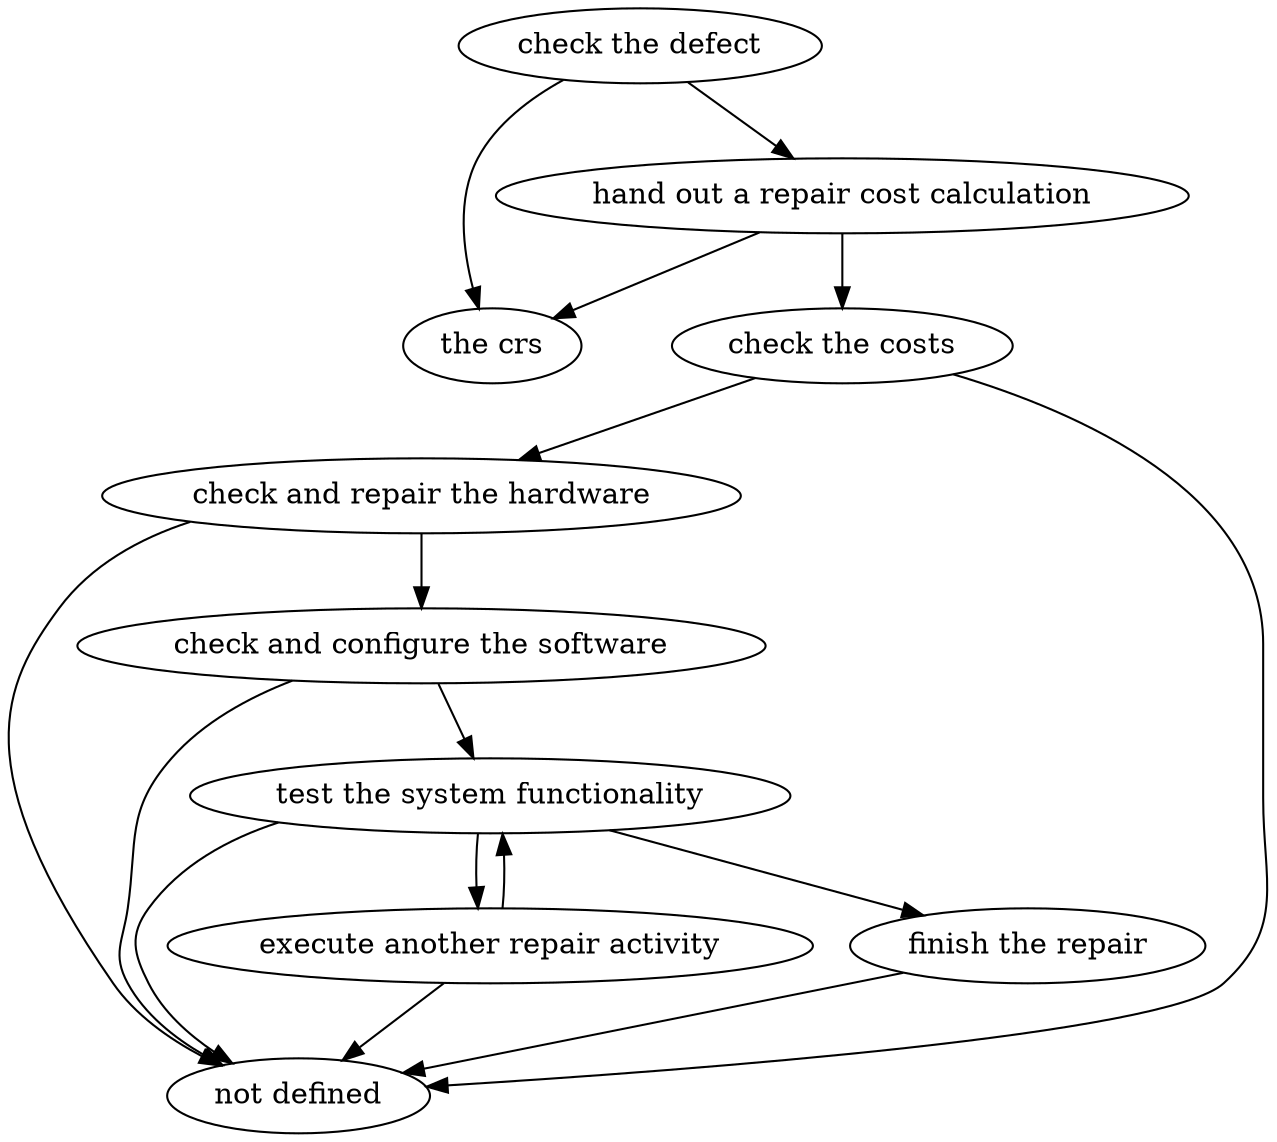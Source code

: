 strict digraph "doc-1.2" {
	graph [name="doc-1.2"];
	"check the defect"	[attrs="{'type': 'Activity', 'label': 'check the defect'}"];
	"hand out a repair cost calculation"	[attrs="{'type': 'Activity', 'label': 'hand out a repair cost calculation'}"];
	"check the defect" -> "hand out a repair cost calculation"	[attrs="{'type': 'flow', 'label': 'flow'}"];
	"the crs"	[attrs="{'type': 'Actor', 'label': 'the crs'}"];
	"check the defect" -> "the crs"	[attrs="{'type': 'actor performer', 'label': 'actor performer'}"];
	"check the costs"	[attrs="{'type': 'Activity', 'label': 'check the costs'}"];
	"hand out a repair cost calculation" -> "check the costs"	[attrs="{'type': 'flow', 'label': 'flow'}"];
	"hand out a repair cost calculation" -> "the crs"	[attrs="{'type': 'actor performer', 'label': 'actor performer'}"];
	"check and repair the hardware"	[attrs="{'type': 'Activity', 'label': 'check and repair the hardware'}"];
	"check the costs" -> "check and repair the hardware"	[attrs="{'type': 'flow', 'label': 'flow'}"];
	"not defined"	[attrs="{'type': 'Actor', 'label': 'not defined'}"];
	"check the costs" -> "not defined"	[attrs="{'type': 'actor performer', 'label': 'actor performer'}"];
	"check and configure the software"	[attrs="{'type': 'Activity', 'label': 'check and configure the software'}"];
	"check and repair the hardware" -> "check and configure the software"	[attrs="{'type': 'flow', 'label': 'flow'}"];
	"check and repair the hardware" -> "not defined"	[attrs="{'type': 'actor performer', 'label': 'actor performer'}"];
	"test the system functionality"	[attrs="{'type': 'Activity', 'label': 'test the system functionality'}"];
	"check and configure the software" -> "test the system functionality"	[attrs="{'type': 'flow', 'label': 'flow'}"];
	"check and configure the software" -> "not defined"	[attrs="{'type': 'actor performer', 'label': 'actor performer'}"];
	"execute another repair activity"	[attrs="{'type': 'Activity', 'label': 'execute another repair activity'}"];
	"test the system functionality" -> "execute another repair activity"	[attrs="{'type': 'flow', 'label': 'flow'}"];
	"finish the repair"	[attrs="{'type': 'Activity', 'label': 'finish the repair'}"];
	"test the system functionality" -> "finish the repair"	[attrs="{'type': 'flow', 'label': 'flow'}"];
	"test the system functionality" -> "not defined"	[attrs="{'type': 'actor performer', 'label': 'actor performer'}"];
	"execute another repair activity" -> "test the system functionality"	[attrs="{'type': 'flow', 'label': 'flow'}"];
	"execute another repair activity" -> "not defined"	[attrs="{'type': 'actor performer', 'label': 'actor performer'}"];
	"finish the repair" -> "not defined"	[attrs="{'type': 'actor performer', 'label': 'actor performer'}"];
}
